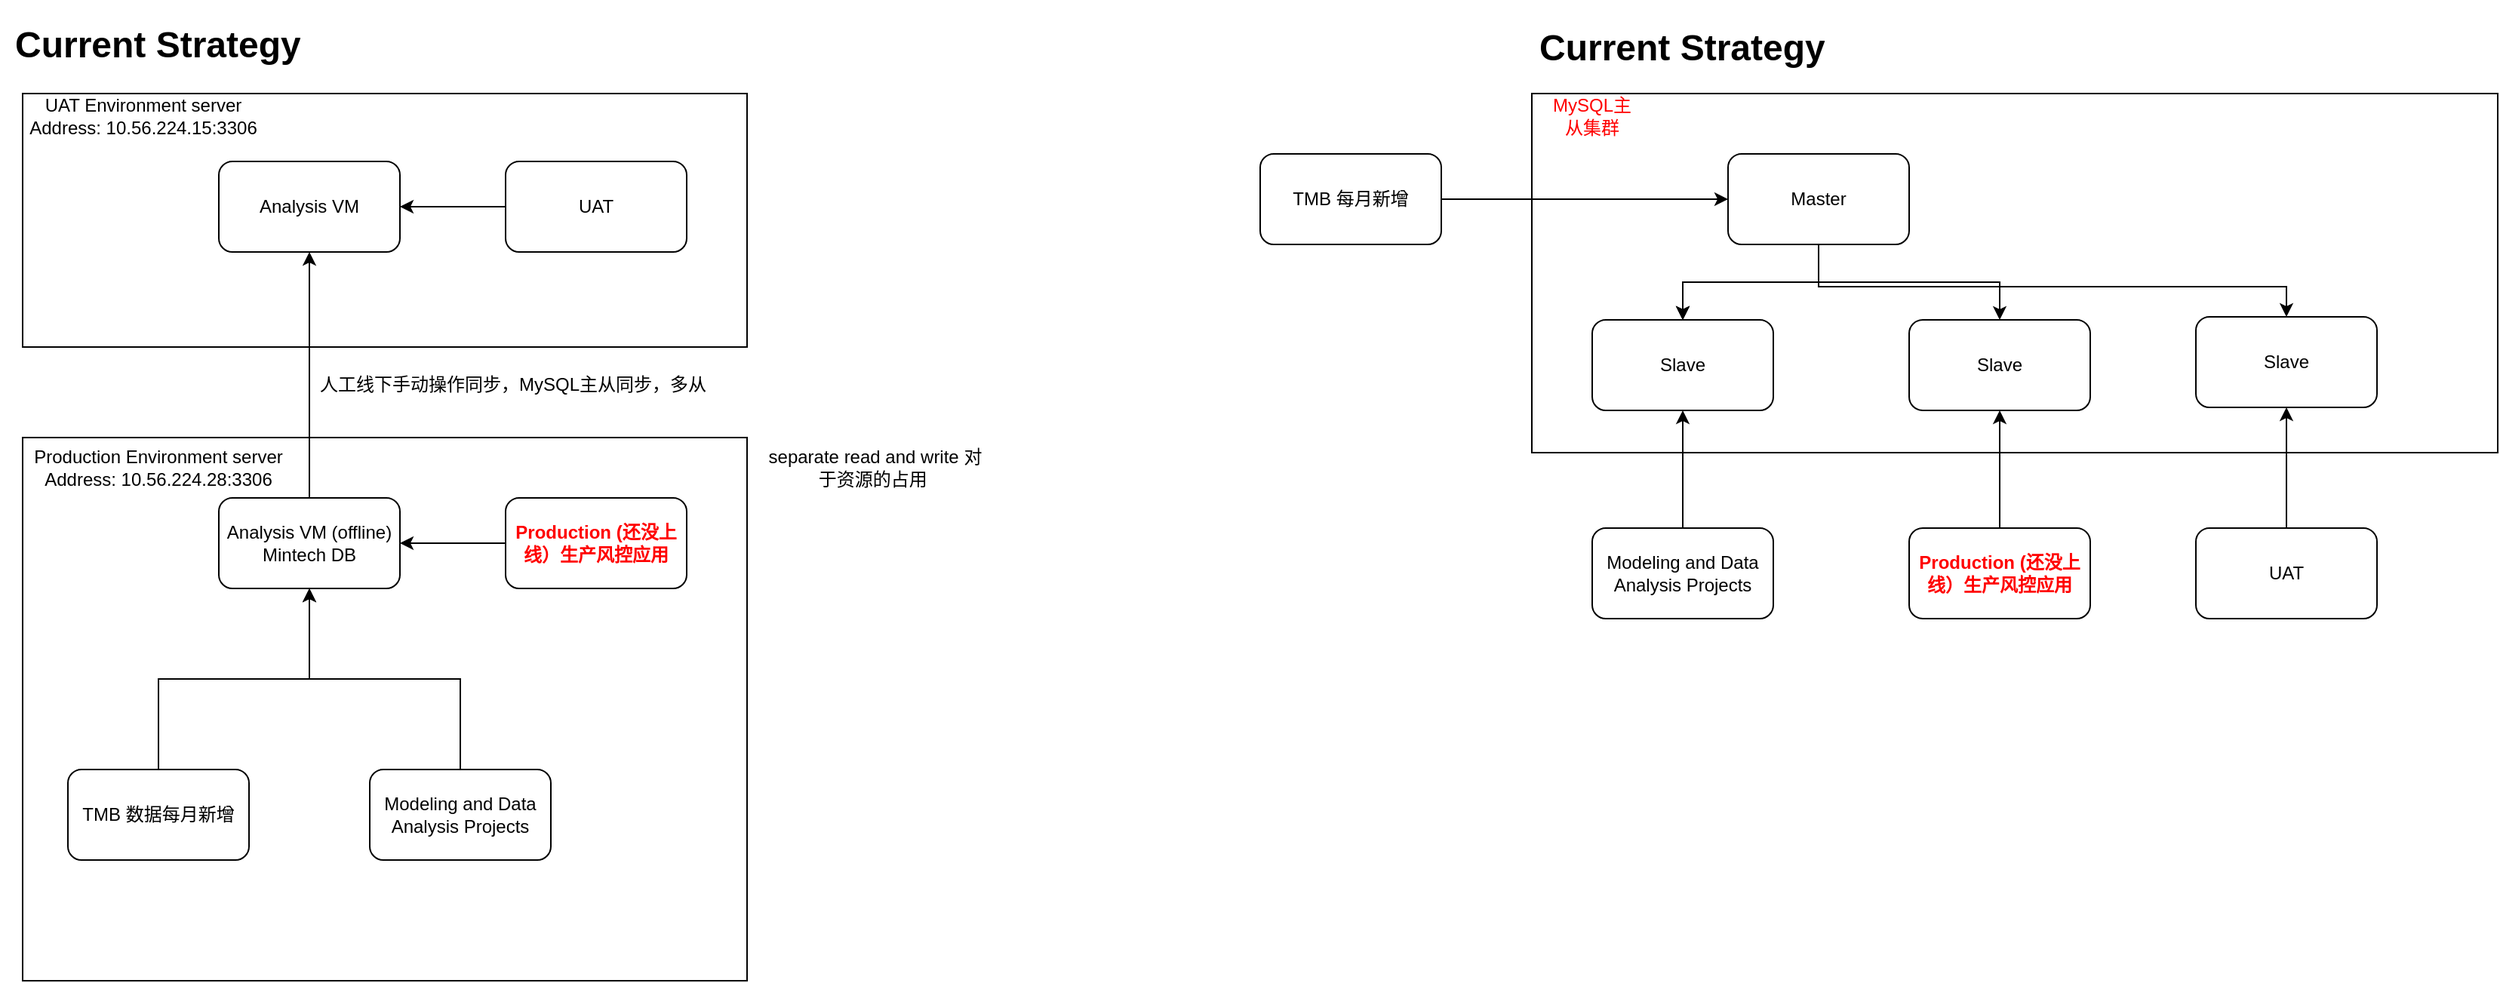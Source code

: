 <mxfile version="15.8.6" type="github">
  <diagram id="U-R1VXcgMTYOp4GlHzor" name="Page-1">
    <mxGraphModel dx="1038" dy="547" grid="1" gridSize="10" guides="1" tooltips="1" connect="1" arrows="1" fold="1" page="1" pageScale="1" pageWidth="2339" pageHeight="3300" math="0" shadow="0">
      <root>
        <mxCell id="0" />
        <mxCell id="1" parent="0" />
        <mxCell id="U4kdcHjhSib5QTSGowjK-14" value="" style="rounded=0;whiteSpace=wrap;html=1;" vertex="1" parent="1">
          <mxGeometry x="80" y="82" width="480" height="168" as="geometry" />
        </mxCell>
        <mxCell id="U4kdcHjhSib5QTSGowjK-10" value="" style="rounded=0;whiteSpace=wrap;html=1;" vertex="1" parent="1">
          <mxGeometry x="80" y="310" width="480" height="360" as="geometry" />
        </mxCell>
        <mxCell id="U4kdcHjhSib5QTSGowjK-1" value="Analysis VM" style="rounded=1;whiteSpace=wrap;html=1;" vertex="1" parent="1">
          <mxGeometry x="210" y="127" width="120" height="60" as="geometry" />
        </mxCell>
        <mxCell id="U4kdcHjhSib5QTSGowjK-2" value="&lt;h1&gt;Current Strategy&lt;/h1&gt;" style="text;html=1;strokeColor=none;fillColor=none;spacing=5;spacingTop=-20;whiteSpace=wrap;overflow=hidden;rounded=0;" vertex="1" parent="1">
          <mxGeometry x="70" y="30" width="230" height="40" as="geometry" />
        </mxCell>
        <mxCell id="U4kdcHjhSib5QTSGowjK-6" value="" style="edgeStyle=orthogonalEdgeStyle;rounded=0;orthogonalLoop=1;jettySize=auto;html=1;" edge="1" parent="1" source="U4kdcHjhSib5QTSGowjK-3" target="U4kdcHjhSib5QTSGowjK-1">
          <mxGeometry relative="1" as="geometry" />
        </mxCell>
        <mxCell id="U4kdcHjhSib5QTSGowjK-3" value="UAT" style="rounded=1;whiteSpace=wrap;html=1;" vertex="1" parent="1">
          <mxGeometry x="400" y="127" width="120" height="60" as="geometry" />
        </mxCell>
        <mxCell id="U4kdcHjhSib5QTSGowjK-7" value="" style="edgeStyle=orthogonalEdgeStyle;rounded=0;orthogonalLoop=1;jettySize=auto;html=1;" edge="1" parent="1" source="U4kdcHjhSib5QTSGowjK-4" target="U4kdcHjhSib5QTSGowjK-5">
          <mxGeometry relative="1" as="geometry" />
        </mxCell>
        <mxCell id="U4kdcHjhSib5QTSGowjK-4" value="&lt;b&gt;&lt;font color=&quot;#ff0000&quot;&gt;Production (还没上线）生产风控应用&lt;/font&gt;&lt;/b&gt;" style="rounded=1;whiteSpace=wrap;html=1;" vertex="1" parent="1">
          <mxGeometry x="400" y="350" width="120" height="60" as="geometry" />
        </mxCell>
        <mxCell id="U4kdcHjhSib5QTSGowjK-5" value="Analysis VM (offline) Mintech DB" style="rounded=1;whiteSpace=wrap;html=1;" vertex="1" parent="1">
          <mxGeometry x="210" y="350" width="120" height="60" as="geometry" />
        </mxCell>
        <mxCell id="U4kdcHjhSib5QTSGowjK-13" value="" style="endArrow=classic;html=1;rounded=0;entryX=0.5;entryY=1;entryDx=0;entryDy=0;" edge="1" parent="1" target="U4kdcHjhSib5QTSGowjK-1">
          <mxGeometry width="50" height="50" relative="1" as="geometry">
            <mxPoint x="270" y="350" as="sourcePoint" />
            <mxPoint x="320" y="300" as="targetPoint" />
          </mxGeometry>
        </mxCell>
        <mxCell id="U4kdcHjhSib5QTSGowjK-15" value="UAT Environment server Address: 10.56.224.15:3306" style="text;html=1;strokeColor=none;fillColor=none;align=center;verticalAlign=middle;whiteSpace=wrap;rounded=0;" vertex="1" parent="1">
          <mxGeometry x="80" y="82" width="160" height="30" as="geometry" />
        </mxCell>
        <mxCell id="U4kdcHjhSib5QTSGowjK-16" value="Production Environment server Address: 10.56.224.28:3306" style="text;html=1;strokeColor=none;fillColor=none;align=center;verticalAlign=middle;whiteSpace=wrap;rounded=0;" vertex="1" parent="1">
          <mxGeometry x="65" y="310" width="210" height="40" as="geometry" />
        </mxCell>
        <mxCell id="U4kdcHjhSib5QTSGowjK-17" value="人工线下手动操作同步，MySQL主从同步，多从" style="text;html=1;strokeColor=none;fillColor=none;align=center;verticalAlign=middle;whiteSpace=wrap;rounded=0;" vertex="1" parent="1">
          <mxGeometry x="270" y="260" width="270" height="30" as="geometry" />
        </mxCell>
        <mxCell id="U4kdcHjhSib5QTSGowjK-22" style="edgeStyle=orthogonalEdgeStyle;rounded=0;orthogonalLoop=1;jettySize=auto;html=1;entryX=0.5;entryY=1;entryDx=0;entryDy=0;fontColor=#FF0000;" edge="1" parent="1" source="U4kdcHjhSib5QTSGowjK-18" target="U4kdcHjhSib5QTSGowjK-5">
          <mxGeometry relative="1" as="geometry" />
        </mxCell>
        <mxCell id="U4kdcHjhSib5QTSGowjK-18" value="TMB 数据每月新增" style="rounded=1;whiteSpace=wrap;html=1;" vertex="1" parent="1">
          <mxGeometry x="110" y="530" width="120" height="60" as="geometry" />
        </mxCell>
        <mxCell id="U4kdcHjhSib5QTSGowjK-20" style="edgeStyle=orthogonalEdgeStyle;rounded=0;orthogonalLoop=1;jettySize=auto;html=1;" edge="1" parent="1" source="U4kdcHjhSib5QTSGowjK-19" target="U4kdcHjhSib5QTSGowjK-5">
          <mxGeometry relative="1" as="geometry" />
        </mxCell>
        <mxCell id="U4kdcHjhSib5QTSGowjK-19" value="Modeling and Data Analysis Projects" style="rounded=1;whiteSpace=wrap;html=1;" vertex="1" parent="1">
          <mxGeometry x="310" y="530" width="120" height="60" as="geometry" />
        </mxCell>
        <mxCell id="U4kdcHjhSib5QTSGowjK-23" value="separate read and write 对于资源的占用&amp;nbsp;" style="text;html=1;strokeColor=none;fillColor=none;align=center;verticalAlign=middle;whiteSpace=wrap;rounded=0;" vertex="1" parent="1">
          <mxGeometry x="570" y="310" width="150" height="40" as="geometry" />
        </mxCell>
        <mxCell id="U4kdcHjhSib5QTSGowjK-24" value="" style="rounded=0;whiteSpace=wrap;html=1;" vertex="1" parent="1">
          <mxGeometry x="1080" y="82" width="640" height="238" as="geometry" />
        </mxCell>
        <mxCell id="U4kdcHjhSib5QTSGowjK-31" value="" style="edgeStyle=orthogonalEdgeStyle;rounded=0;orthogonalLoop=1;jettySize=auto;html=1;fontColor=#FF0000;" edge="1" parent="1" source="U4kdcHjhSib5QTSGowjK-25" target="U4kdcHjhSib5QTSGowjK-26">
          <mxGeometry relative="1" as="geometry" />
        </mxCell>
        <mxCell id="U4kdcHjhSib5QTSGowjK-32" value="" style="edgeStyle=orthogonalEdgeStyle;rounded=0;orthogonalLoop=1;jettySize=auto;html=1;fontColor=#FF0000;" edge="1" parent="1" source="U4kdcHjhSib5QTSGowjK-25" target="U4kdcHjhSib5QTSGowjK-26">
          <mxGeometry relative="1" as="geometry" />
        </mxCell>
        <mxCell id="U4kdcHjhSib5QTSGowjK-35" value="" style="edgeStyle=orthogonalEdgeStyle;rounded=0;orthogonalLoop=1;jettySize=auto;html=1;fontColor=#FF0000;" edge="1" parent="1" source="U4kdcHjhSib5QTSGowjK-25" target="U4kdcHjhSib5QTSGowjK-26">
          <mxGeometry relative="1" as="geometry" />
        </mxCell>
        <mxCell id="U4kdcHjhSib5QTSGowjK-36" style="edgeStyle=orthogonalEdgeStyle;rounded=0;orthogonalLoop=1;jettySize=auto;html=1;fontColor=#FF0000;" edge="1" parent="1" source="U4kdcHjhSib5QTSGowjK-25" target="U4kdcHjhSib5QTSGowjK-27">
          <mxGeometry relative="1" as="geometry" />
        </mxCell>
        <mxCell id="U4kdcHjhSib5QTSGowjK-37" style="edgeStyle=orthogonalEdgeStyle;rounded=0;orthogonalLoop=1;jettySize=auto;html=1;fontColor=#FF0000;" edge="1" parent="1" source="U4kdcHjhSib5QTSGowjK-25" target="U4kdcHjhSib5QTSGowjK-30">
          <mxGeometry relative="1" as="geometry">
            <Array as="points">
              <mxPoint x="1270" y="210" />
              <mxPoint x="1580" y="210" />
            </Array>
          </mxGeometry>
        </mxCell>
        <mxCell id="U4kdcHjhSib5QTSGowjK-25" value="Master" style="rounded=1;whiteSpace=wrap;html=1;" vertex="1" parent="1">
          <mxGeometry x="1210" y="122" width="120" height="60" as="geometry" />
        </mxCell>
        <mxCell id="U4kdcHjhSib5QTSGowjK-26" value="Slave" style="rounded=1;whiteSpace=wrap;html=1;" vertex="1" parent="1">
          <mxGeometry x="1120" y="232" width="120" height="60" as="geometry" />
        </mxCell>
        <mxCell id="U4kdcHjhSib5QTSGowjK-27" value="Slave" style="rounded=1;whiteSpace=wrap;html=1;" vertex="1" parent="1">
          <mxGeometry x="1330" y="232" width="120" height="60" as="geometry" />
        </mxCell>
        <mxCell id="U4kdcHjhSib5QTSGowjK-28" value="&lt;h1&gt;Current Strategy&lt;/h1&gt;" style="text;html=1;strokeColor=none;fillColor=none;spacing=5;spacingTop=-20;whiteSpace=wrap;overflow=hidden;rounded=0;" vertex="1" parent="1">
          <mxGeometry x="1080" y="32" width="230" height="40" as="geometry" />
        </mxCell>
        <mxCell id="U4kdcHjhSib5QTSGowjK-30" value="Slave" style="rounded=1;whiteSpace=wrap;html=1;" vertex="1" parent="1">
          <mxGeometry x="1520" y="230" width="120" height="60" as="geometry" />
        </mxCell>
        <mxCell id="U4kdcHjhSib5QTSGowjK-42" value="MySQL主从集群" style="text;html=1;strokeColor=none;fillColor=none;align=center;verticalAlign=middle;whiteSpace=wrap;rounded=0;fontColor=#FF0000;" vertex="1" parent="1">
          <mxGeometry x="1090" y="82" width="60" height="30" as="geometry" />
        </mxCell>
        <mxCell id="U4kdcHjhSib5QTSGowjK-46" style="edgeStyle=orthogonalEdgeStyle;rounded=0;orthogonalLoop=1;jettySize=auto;html=1;fontColor=#000000;" edge="1" parent="1" source="U4kdcHjhSib5QTSGowjK-43" target="U4kdcHjhSib5QTSGowjK-25">
          <mxGeometry relative="1" as="geometry" />
        </mxCell>
        <mxCell id="U4kdcHjhSib5QTSGowjK-43" value="&lt;font color=&quot;#000000&quot;&gt;TMB 每月新增&lt;/font&gt;" style="rounded=1;whiteSpace=wrap;html=1;fontColor=#FF0000;" vertex="1" parent="1">
          <mxGeometry x="900" y="122" width="120" height="60" as="geometry" />
        </mxCell>
        <mxCell id="U4kdcHjhSib5QTSGowjK-52" style="edgeStyle=orthogonalEdgeStyle;rounded=0;orthogonalLoop=1;jettySize=auto;html=1;fontColor=#000000;" edge="1" parent="1" source="U4kdcHjhSib5QTSGowjK-49" target="U4kdcHjhSib5QTSGowjK-26">
          <mxGeometry relative="1" as="geometry" />
        </mxCell>
        <mxCell id="U4kdcHjhSib5QTSGowjK-49" value="Modeling and Data Analysis Projects" style="rounded=1;whiteSpace=wrap;html=1;" vertex="1" parent="1">
          <mxGeometry x="1120" y="370" width="120" height="60" as="geometry" />
        </mxCell>
        <mxCell id="U4kdcHjhSib5QTSGowjK-53" style="edgeStyle=orthogonalEdgeStyle;rounded=0;orthogonalLoop=1;jettySize=auto;html=1;fontColor=#000000;" edge="1" parent="1" source="U4kdcHjhSib5QTSGowjK-50" target="U4kdcHjhSib5QTSGowjK-27">
          <mxGeometry relative="1" as="geometry" />
        </mxCell>
        <mxCell id="U4kdcHjhSib5QTSGowjK-50" value="&lt;b&gt;&lt;font color=&quot;#ff0000&quot;&gt;Production (还没上线）生产风控应用&lt;/font&gt;&lt;/b&gt;" style="rounded=1;whiteSpace=wrap;html=1;" vertex="1" parent="1">
          <mxGeometry x="1330" y="370" width="120" height="60" as="geometry" />
        </mxCell>
        <mxCell id="U4kdcHjhSib5QTSGowjK-55" style="edgeStyle=orthogonalEdgeStyle;rounded=0;orthogonalLoop=1;jettySize=auto;html=1;entryX=0.5;entryY=1;entryDx=0;entryDy=0;fontColor=#000000;" edge="1" parent="1" source="U4kdcHjhSib5QTSGowjK-54" target="U4kdcHjhSib5QTSGowjK-30">
          <mxGeometry relative="1" as="geometry" />
        </mxCell>
        <mxCell id="U4kdcHjhSib5QTSGowjK-54" value="UAT" style="rounded=1;whiteSpace=wrap;html=1;" vertex="1" parent="1">
          <mxGeometry x="1520" y="370" width="120" height="60" as="geometry" />
        </mxCell>
      </root>
    </mxGraphModel>
  </diagram>
</mxfile>
